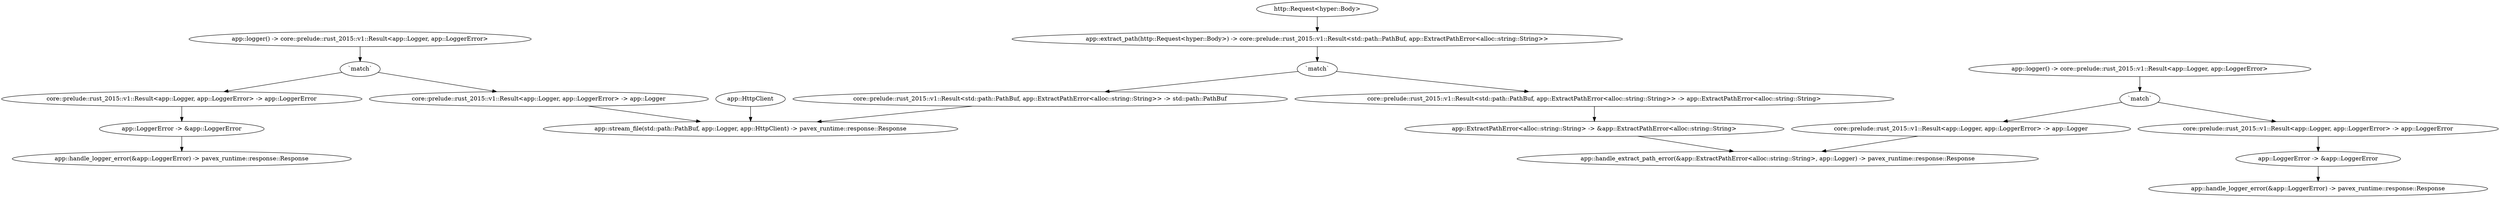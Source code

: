 digraph "/home" {
    0 [ label = "app::stream_file(std::path::PathBuf, app::Logger, app::HttpClient) -> pavex_runtime::response::Response"]
    1 [ label = "app::HttpClient"]
    2 [ label = "core::prelude::rust_2015::v1::Result<app::Logger, app::LoggerError> -> app::Logger"]
    3 [ label = "app::logger() -> core::prelude::rust_2015::v1::Result<app::Logger, app::LoggerError>"]
    4 [ label = "core::prelude::rust_2015::v1::Result<std::path::PathBuf, app::ExtractPathError<alloc::string::String>> -> std::path::PathBuf"]
    5 [ label = "app::extract_path(http::Request<hyper::Body>) -> core::prelude::rust_2015::v1::Result<std::path::PathBuf, app::ExtractPathError<alloc::string::String>>"]
    6 [ label = "http::Request<hyper::Body>"]
    7 [ label = "`match`"]
    8 [ label = "core::prelude::rust_2015::v1::Result<app::Logger, app::LoggerError> -> app::LoggerError"]
    9 [ label = "app::LoggerError -> &app::LoggerError"]
    10 [ label = "`match`"]
    11 [ label = "core::prelude::rust_2015::v1::Result<std::path::PathBuf, app::ExtractPathError<alloc::string::String>> -> app::ExtractPathError<alloc::string::String>"]
    12 [ label = "app::ExtractPathError<alloc::string::String> -> &app::ExtractPathError<alloc::string::String>"]
    13 [ label = "app::handle_extract_path_error(&app::ExtractPathError<alloc::string::String>, app::Logger) -> pavex_runtime::response::Response"]
    14 [ label = "core::prelude::rust_2015::v1::Result<app::Logger, app::LoggerError> -> app::Logger"]
    15 [ label = "app::logger() -> core::prelude::rust_2015::v1::Result<app::Logger, app::LoggerError>"]
    16 [ label = "app::handle_logger_error(&app::LoggerError) -> pavex_runtime::response::Response"]
    17 [ label = "`match`"]
    18 [ label = "core::prelude::rust_2015::v1::Result<app::Logger, app::LoggerError> -> app::LoggerError"]
    19 [ label = "app::LoggerError -> &app::LoggerError"]
    20 [ label = "app::handle_logger_error(&app::LoggerError) -> pavex_runtime::response::Response"]
    1 -> 0 [ ]
    2 -> 0 [ ]
    7 -> 2 [ ]
    4 -> 0 [ ]
    10 -> 4 [ ]
    6 -> 5 [ ]
    3 -> 7 [ ]
    7 -> 8 [ ]
    8 -> 9 [ ]
    5 -> 10 [ ]
    10 -> 11 [ ]
    11 -> 12 [ ]
    12 -> 13 [ ]
    14 -> 13 [ ]
    17 -> 14 [ ]
    9 -> 16 [ ]
    15 -> 17 [ ]
    17 -> 18 [ ]
    18 -> 19 [ ]
    19 -> 20 [ ]
}
digraph app_state {
    0 [ label = "crate::ApplicationState(app::HttpClient) -> crate::ApplicationState"]
    1 [ label = "core::prelude::rust_2015::v1::Result<app::HttpClient, app::HttpClientError> -> app::HttpClient"]
    2 [ label = "app::http_client(app::Config) -> core::prelude::rust_2015::v1::Result<app::HttpClient, app::HttpClientError>"]
    3 [ label = "app::Config"]
    4 [ label = "`match`"]
    5 [ label = "core::prelude::rust_2015::v1::Result<app::HttpClient, app::HttpClientError> -> app::HttpClientError"]
    6 [ label = "app::HttpClientError -> &app::HttpClientError"]
    7 [ label = "app::handle_http_client_error(&app::HttpClientError) -> pavex_runtime::response::Response"]
    1 -> 0 [ ]
    4 -> 1 [ ]
    3 -> 2 [ ]
    2 -> 4 [ ]
    4 -> 5 [ ]
    5 -> 6 [ ]
    6 -> 7 [ ]
}